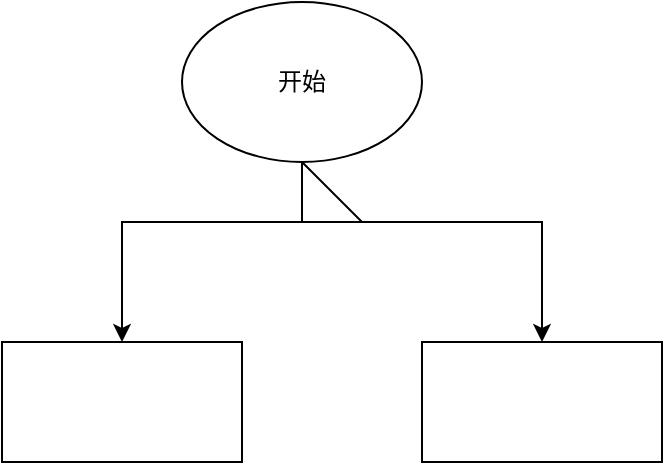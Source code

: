 <mxfile version="23.1.5" type="github">
  <diagram name="第 1 页" id="NvG1tB-L-72gmUl_sYwa">
    <mxGraphModel dx="1434" dy="756" grid="1" gridSize="10" guides="1" tooltips="1" connect="1" arrows="1" fold="1" page="1" pageScale="1" pageWidth="827" pageHeight="1169" math="0" shadow="0">
      <root>
        <mxCell id="0" />
        <mxCell id="1" parent="0" />
        <mxCell id="5AzSfP-_tavQmxQkfzCJ-1" value="开始" style="ellipse;whiteSpace=wrap;html=1;" vertex="1" parent="1">
          <mxGeometry x="300" y="80" width="120" height="80" as="geometry" />
        </mxCell>
        <mxCell id="5AzSfP-_tavQmxQkfzCJ-2" value="" style="rounded=0;whiteSpace=wrap;html=1;" vertex="1" parent="1">
          <mxGeometry x="210" y="250" width="120" height="60" as="geometry" />
        </mxCell>
        <mxCell id="5AzSfP-_tavQmxQkfzCJ-3" value="" style="endArrow=classic;html=1;rounded=0;exitX=0.5;exitY=1;exitDx=0;exitDy=0;entryX=0.5;entryY=0;entryDx=0;entryDy=0;" edge="1" parent="1" source="5AzSfP-_tavQmxQkfzCJ-1" target="5AzSfP-_tavQmxQkfzCJ-2">
          <mxGeometry width="50" height="50" relative="1" as="geometry">
            <mxPoint x="360" y="170" as="sourcePoint" />
            <mxPoint x="410" y="120" as="targetPoint" />
            <Array as="points">
              <mxPoint x="390" y="190" />
              <mxPoint x="270" y="190" />
            </Array>
          </mxGeometry>
        </mxCell>
        <mxCell id="5AzSfP-_tavQmxQkfzCJ-4" value="" style="rounded=0;whiteSpace=wrap;html=1;" vertex="1" parent="1">
          <mxGeometry x="420" y="250" width="120" height="60" as="geometry" />
        </mxCell>
        <mxCell id="5AzSfP-_tavQmxQkfzCJ-6" value="" style="endArrow=classic;html=1;rounded=0;exitX=0.5;exitY=1;exitDx=0;exitDy=0;entryX=0.5;entryY=0;entryDx=0;entryDy=0;" edge="1" parent="1" source="5AzSfP-_tavQmxQkfzCJ-1" target="5AzSfP-_tavQmxQkfzCJ-4">
          <mxGeometry width="50" height="50" relative="1" as="geometry">
            <mxPoint x="400" y="160" as="sourcePoint" />
            <mxPoint x="280" y="250" as="targetPoint" />
            <Array as="points">
              <mxPoint x="360" y="190" />
              <mxPoint x="480" y="190" />
            </Array>
          </mxGeometry>
        </mxCell>
      </root>
    </mxGraphModel>
  </diagram>
</mxfile>
